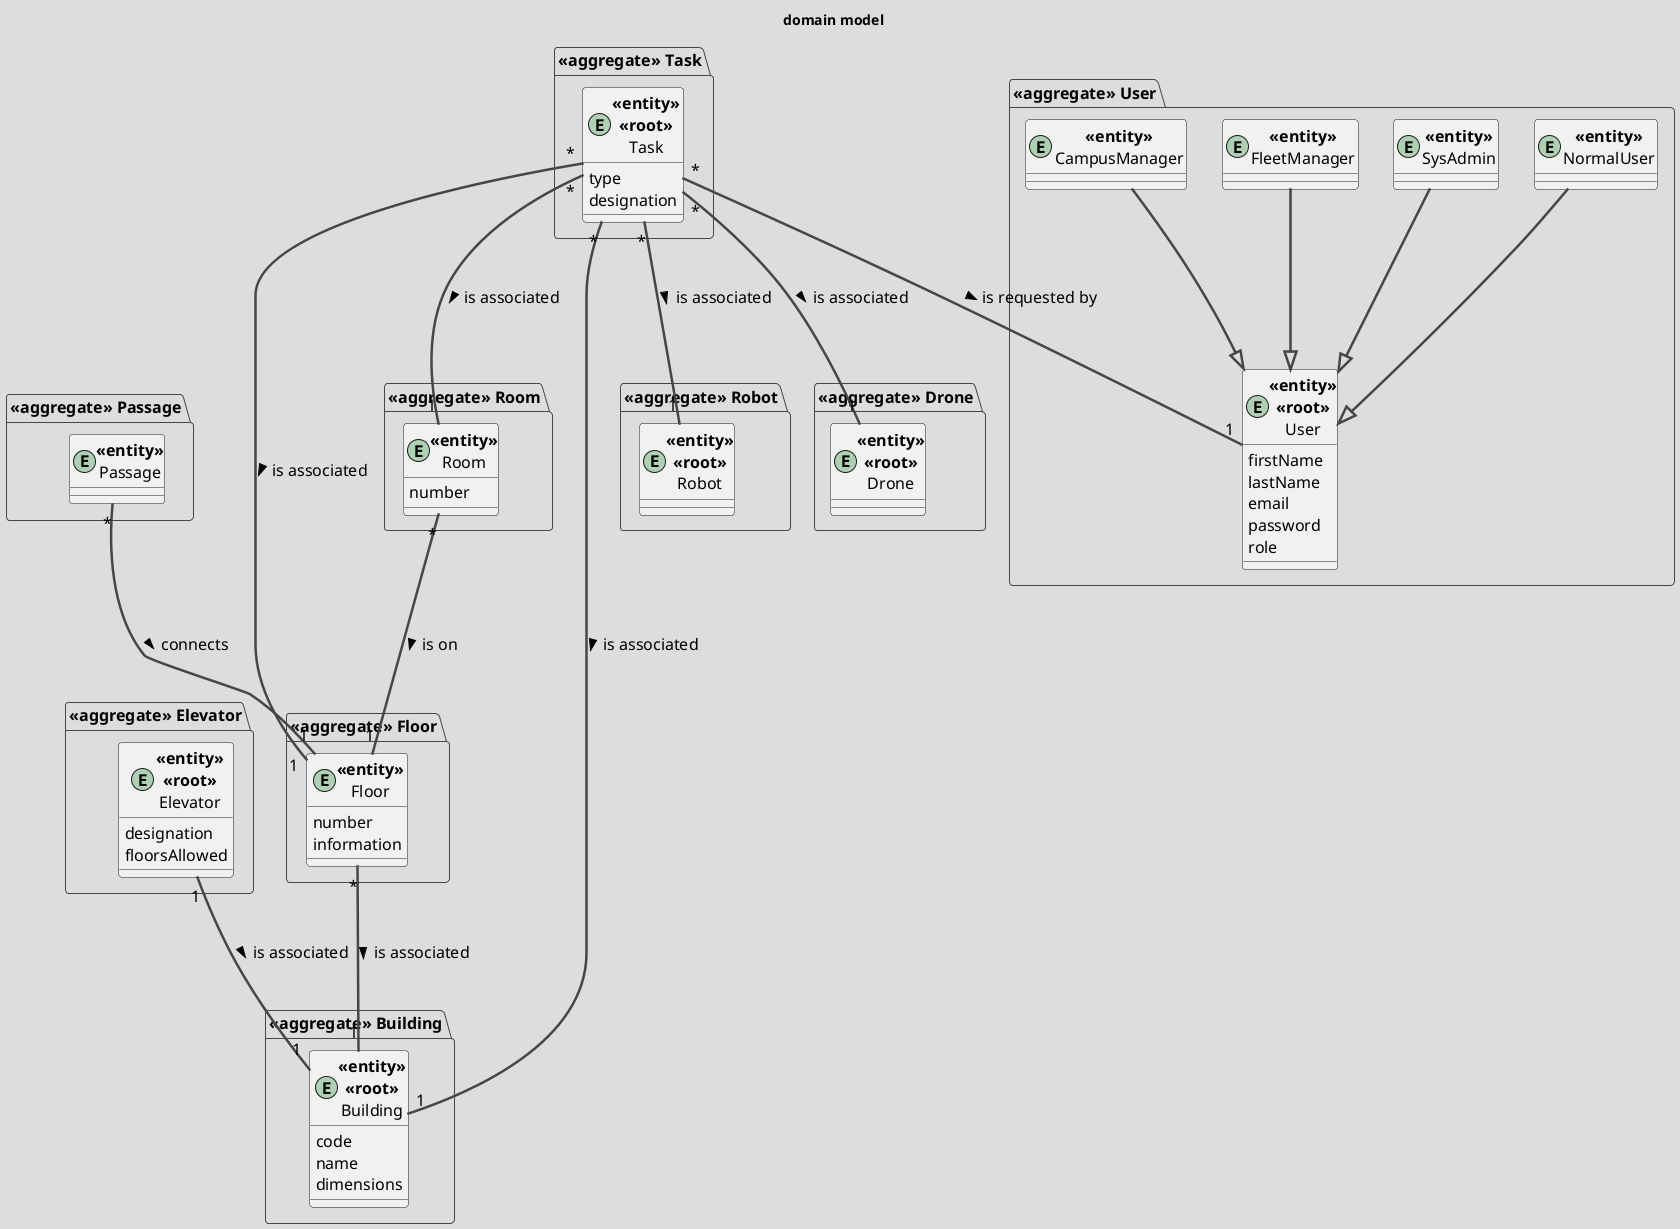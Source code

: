 @startuml domain model
skinparam DefaultFontName Arial
skinparam DefaultFontSize 16
skinparam DefaultFontStyle bold
skinparam ArrowThickness 2.5
!theme toy

title domain model

package "<<aggregate>> Building"{

    entity Building <<entity>><<root>>{
        code
        name
        dimensions
    }

}

package "<<aggregate>> Elevator"{

    entity Elevator <<entity>><<root>>{
        designation
        floorsAllowed
    }

}

package "<<aggregate>> Floor"{
    entity Floor <<entity>>{
        number
        information
    }
}

package "<<aggregate>> Room"{
    entity Room <<entity>>{
        number
    }
}

package "<<aggregate>> Passage"{
    entity Passage <<entity>>{

    }
}


package "<<aggregate>> User"{

    entity User <<entity>><<root>>{
        firstName
        lastName
        email
        password
        role
    }

    entity NormalUser <<entity>>{

    }
    entity SysAdmin <<entity>>{

    }
    entity FleetManager <<entity>>{

    }
    entity CampusManager <<entity>>{

    }

}

package "<<aggregate>> Robot"{

    entity Robot <<entity>><<root>>{

    }

}

package "<<aggregate>> Drone"{

    entity Drone <<entity>><<root>>{

    }

}

package "<<aggregate>> Task"{

    entity Task <<entity>><<root>>{
        type
        designation
    }

}

' connections
' building
Floor "*" --- "1" Building: is associated >
Elevator "1" --- "1" Building: is associated >

' floor
Room "*" --- "1" Floor: is on >
Passage "*" --- "1" Floor: connects >

' task
Task "*" --- "1" Robot: is associated >
Task "*" --- "1" Drone: is associated >
Task "*" --- "1" Building: is associated >
Task "*" --- "1" Floor: is associated >
Task "*" --- "1" Room: is associated >
Task "*" --- "1" User: is requested by >

'hierarchy
NormalUser ---|> User
SysAdmin ---|> User
FleetManager ---|> User
CampusManager ---|> User


@enduml


